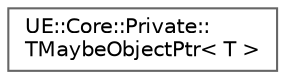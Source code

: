 digraph "Graphical Class Hierarchy"
{
 // INTERACTIVE_SVG=YES
 // LATEX_PDF_SIZE
  bgcolor="transparent";
  edge [fontname=Helvetica,fontsize=10,labelfontname=Helvetica,labelfontsize=10];
  node [fontname=Helvetica,fontsize=10,shape=box,height=0.2,width=0.4];
  rankdir="LR";
  Node0 [id="Node000000",label="UE::Core::Private::\lTMaybeObjectPtr\< T \>",height=0.2,width=0.4,color="grey40", fillcolor="white", style="filled",URL="$dc/d92/classUE_1_1Core_1_1Private_1_1TMaybeObjectPtr.html",tooltip=" "];
}
